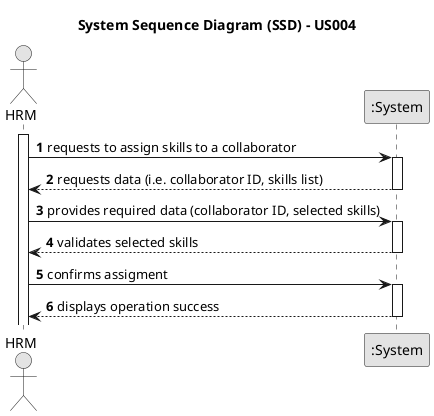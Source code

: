 @startuml
skinparam monochrome true
skinparam packageStyle rectangle
skinparam shadowing false

title System Sequence Diagram (SSD) - US004

autonumber

actor "HRM" as HRM
participant ":System" as System

activate HRM

    HRM -> System : requests to assign skills to a collaborator
    activate System

        System --> HRM : requests data (i.e. collaborator ID, skills list)
    deactivate System

    HRM -> System : provides required data (collaborator ID, selected skills)
    activate System

        System --> HRM : validates selected skills
    deactivate System

    HRM -> System : confirms assigment
    activate System

        System --> HRM : displays operation success
    deactivate System

@enduml